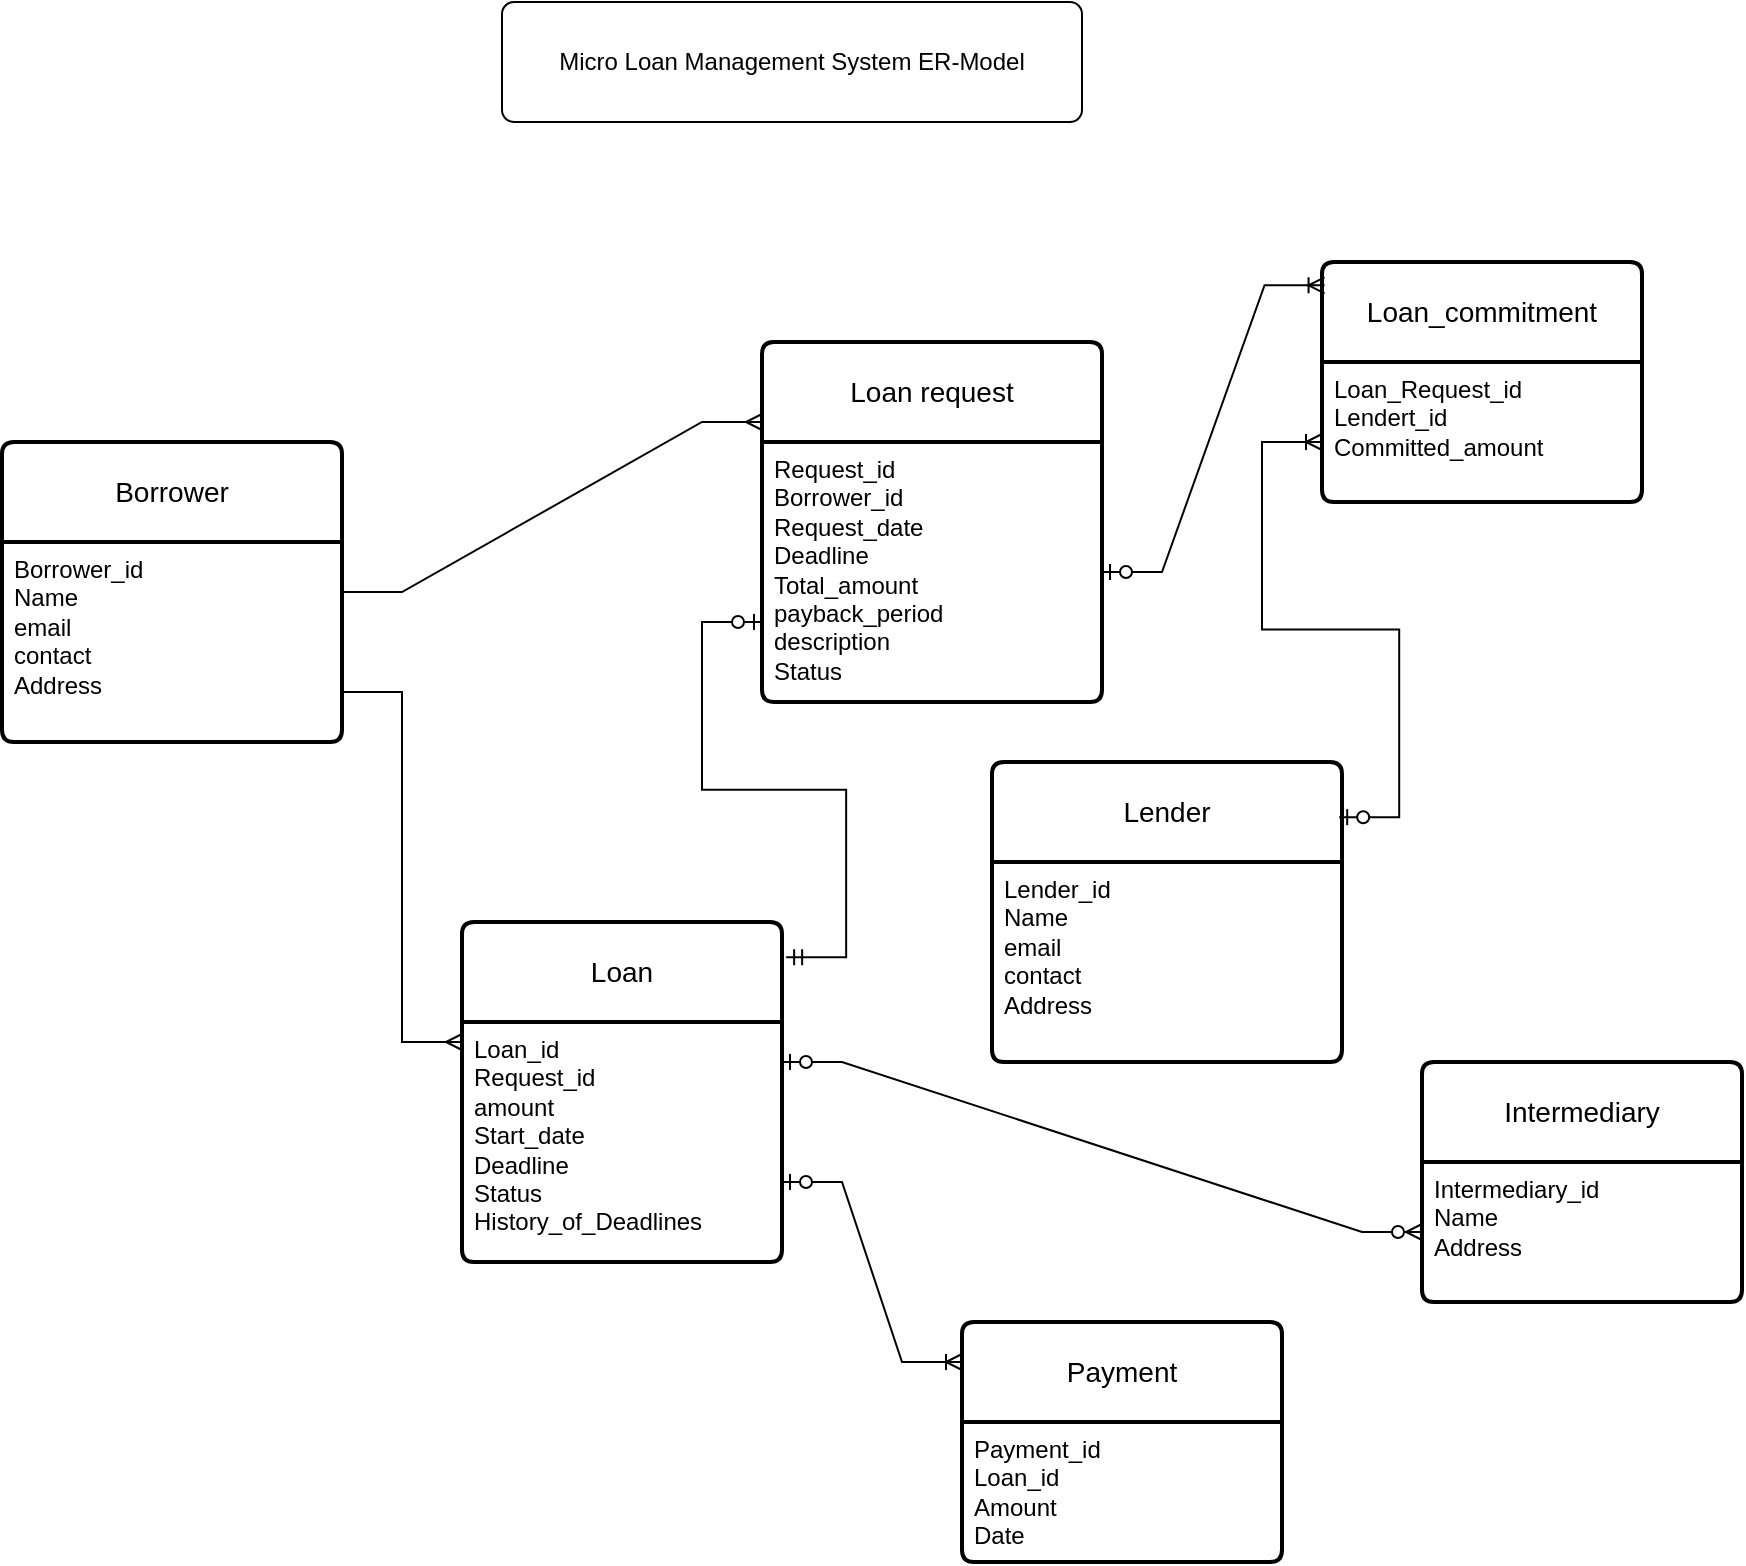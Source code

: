 <mxfile version="23.0.2" type="device">
  <diagram name="Page-1" id="42JG2uiLYSWkQKhwqgOj">
    <mxGraphModel dx="780" dy="1644" grid="1" gridSize="10" guides="1" tooltips="1" connect="1" arrows="1" fold="1" page="1" pageScale="1" pageWidth="850" pageHeight="1100" math="0" shadow="0">
      <root>
        <mxCell id="0" />
        <mxCell id="1" parent="0" />
        <mxCell id="Hx-goHUTfOMisYaT-jI6-2" value="Intermediary" style="swimlane;childLayout=stackLayout;horizontal=1;startSize=50;horizontalStack=0;rounded=1;fontSize=14;fontStyle=0;strokeWidth=2;resizeParent=0;resizeLast=1;shadow=0;dashed=0;align=center;arcSize=4;whiteSpace=wrap;html=1;" parent="1" vertex="1">
          <mxGeometry x="880" y="-570" width="160" height="120" as="geometry" />
        </mxCell>
        <mxCell id="Hx-goHUTfOMisYaT-jI6-3" value="Intermediary_id&lt;br&gt;Name&lt;br&gt;Address" style="align=left;strokeColor=none;fillColor=none;spacingLeft=4;fontSize=12;verticalAlign=top;resizable=0;rotatable=0;part=1;html=1;" parent="Hx-goHUTfOMisYaT-jI6-2" vertex="1">
          <mxGeometry y="50" width="160" height="70" as="geometry" />
        </mxCell>
        <mxCell id="Hx-goHUTfOMisYaT-jI6-4" value="Lender" style="swimlane;childLayout=stackLayout;horizontal=1;startSize=50;horizontalStack=0;rounded=1;fontSize=14;fontStyle=0;strokeWidth=2;resizeParent=0;resizeLast=1;shadow=0;dashed=0;align=center;arcSize=4;whiteSpace=wrap;html=1;" parent="1" vertex="1">
          <mxGeometry x="665" y="-720" width="175" height="150" as="geometry" />
        </mxCell>
        <mxCell id="Hx-goHUTfOMisYaT-jI6-5" value="Lender_id&lt;br&gt;Name&lt;br&gt;email&lt;br&gt;contact&lt;br&gt;Address" style="align=left;strokeColor=none;fillColor=none;spacingLeft=4;fontSize=12;verticalAlign=top;resizable=0;rotatable=0;part=1;html=1;" parent="Hx-goHUTfOMisYaT-jI6-4" vertex="1">
          <mxGeometry y="50" width="175" height="100" as="geometry" />
        </mxCell>
        <mxCell id="Hx-goHUTfOMisYaT-jI6-8" value="Loan" style="swimlane;childLayout=stackLayout;horizontal=1;startSize=50;horizontalStack=0;rounded=1;fontSize=14;fontStyle=0;strokeWidth=2;resizeParent=0;resizeLast=1;shadow=0;dashed=0;align=center;arcSize=4;whiteSpace=wrap;html=1;" parent="1" vertex="1">
          <mxGeometry x="400" y="-640" width="160" height="170" as="geometry" />
        </mxCell>
        <mxCell id="Hx-goHUTfOMisYaT-jI6-9" value="Loan_id&lt;br&gt;Request_id&lt;br&gt;amount&lt;br&gt;Start_date&lt;br&gt;Deadline&lt;br&gt;Status&lt;br&gt;History_of_Deadlines" style="align=left;strokeColor=none;fillColor=none;spacingLeft=4;fontSize=12;verticalAlign=top;resizable=0;rotatable=0;part=1;html=1;" parent="Hx-goHUTfOMisYaT-jI6-8" vertex="1">
          <mxGeometry y="50" width="160" height="120" as="geometry" />
        </mxCell>
        <mxCell id="Hx-goHUTfOMisYaT-jI6-10" value="Payment" style="swimlane;childLayout=stackLayout;horizontal=1;startSize=50;horizontalStack=0;rounded=1;fontSize=14;fontStyle=0;strokeWidth=2;resizeParent=0;resizeLast=1;shadow=0;dashed=0;align=center;arcSize=4;whiteSpace=wrap;html=1;" parent="1" vertex="1">
          <mxGeometry x="650" y="-440" width="160" height="120" as="geometry" />
        </mxCell>
        <mxCell id="Hx-goHUTfOMisYaT-jI6-11" value="Payment_id&lt;br&gt;Loan_id&lt;br&gt;Amount&lt;br&gt;Date" style="align=left;strokeColor=none;fillColor=none;spacingLeft=4;fontSize=12;verticalAlign=top;resizable=0;rotatable=0;part=1;html=1;" parent="Hx-goHUTfOMisYaT-jI6-10" vertex="1">
          <mxGeometry y="50" width="160" height="70" as="geometry" />
        </mxCell>
        <mxCell id="Hx-goHUTfOMisYaT-jI6-13" value="Loan request" style="swimlane;childLayout=stackLayout;horizontal=1;startSize=50;horizontalStack=0;rounded=1;fontSize=14;fontStyle=0;strokeWidth=2;resizeParent=0;resizeLast=1;shadow=0;dashed=0;align=center;arcSize=4;whiteSpace=wrap;html=1;" parent="1" vertex="1">
          <mxGeometry x="550" y="-930" width="170" height="180" as="geometry" />
        </mxCell>
        <mxCell id="Hx-goHUTfOMisYaT-jI6-14" value="Request_id&lt;br&gt;Borrower_id&lt;br&gt;Request_date&lt;br&gt;Deadline&lt;br&gt;Total_amount&lt;br&gt;payback_period&lt;br&gt;description&lt;br&gt;Status" style="align=left;strokeColor=none;fillColor=none;spacingLeft=4;fontSize=12;verticalAlign=top;resizable=0;rotatable=0;part=1;html=1;" parent="Hx-goHUTfOMisYaT-jI6-13" vertex="1">
          <mxGeometry y="50" width="170" height="130" as="geometry" />
        </mxCell>
        <mxCell id="Hx-goHUTfOMisYaT-jI6-20" value="Borrower" style="swimlane;childLayout=stackLayout;horizontal=1;startSize=50;horizontalStack=0;rounded=1;fontSize=14;fontStyle=0;strokeWidth=2;resizeParent=0;resizeLast=1;shadow=0;dashed=0;align=center;arcSize=4;whiteSpace=wrap;html=1;" parent="1" vertex="1">
          <mxGeometry x="170" y="-880" width="170" height="150" as="geometry" />
        </mxCell>
        <mxCell id="Hx-goHUTfOMisYaT-jI6-21" value="Borrower_id&lt;br&gt;Name&lt;br&gt;email&lt;br&gt;contact&lt;br&gt;Address" style="align=left;strokeColor=none;fillColor=none;spacingLeft=4;fontSize=12;verticalAlign=top;resizable=0;rotatable=0;part=1;html=1;" parent="Hx-goHUTfOMisYaT-jI6-20" vertex="1">
          <mxGeometry y="50" width="170" height="100" as="geometry" />
        </mxCell>
        <mxCell id="Hx-goHUTfOMisYaT-jI6-26" value="" style="edgeStyle=entityRelationEdgeStyle;fontSize=12;html=1;endArrow=ERmany;rounded=0;exitX=1;exitY=0.75;exitDx=0;exitDy=0;" parent="1" source="Hx-goHUTfOMisYaT-jI6-21" edge="1">
          <mxGeometry width="100" height="100" relative="1" as="geometry">
            <mxPoint x="300" y="-480" as="sourcePoint" />
            <mxPoint x="400" y="-580" as="targetPoint" />
          </mxGeometry>
        </mxCell>
        <mxCell id="Hx-goHUTfOMisYaT-jI6-27" value="" style="edgeStyle=entityRelationEdgeStyle;fontSize=12;html=1;endArrow=ERmany;rounded=0;exitX=1;exitY=0.25;exitDx=0;exitDy=0;" parent="1" source="Hx-goHUTfOMisYaT-jI6-21" edge="1">
          <mxGeometry width="100" height="100" relative="1" as="geometry">
            <mxPoint x="450" y="-790" as="sourcePoint" />
            <mxPoint x="550" y="-890" as="targetPoint" />
          </mxGeometry>
        </mxCell>
        <mxCell id="Hx-goHUTfOMisYaT-jI6-28" value="" style="edgeStyle=entityRelationEdgeStyle;fontSize=12;html=1;endArrow=ERzeroToOne;startArrow=ERmandOne;rounded=0;exitX=1.013;exitY=0.104;exitDx=0;exitDy=0;exitPerimeter=0;" parent="1" source="Hx-goHUTfOMisYaT-jI6-8" edge="1">
          <mxGeometry width="100" height="100" relative="1" as="geometry">
            <mxPoint x="450" y="-690" as="sourcePoint" />
            <mxPoint x="550" y="-790" as="targetPoint" />
            <Array as="points">
              <mxPoint x="490" y="-830" />
            </Array>
          </mxGeometry>
        </mxCell>
        <mxCell id="Hx-goHUTfOMisYaT-jI6-29" value="" style="edgeStyle=entityRelationEdgeStyle;fontSize=12;html=1;endArrow=ERzeroToMany;startArrow=ERzeroToOne;rounded=0;" parent="1" target="Hx-goHUTfOMisYaT-jI6-3" edge="1">
          <mxGeometry width="100" height="100" relative="1" as="geometry">
            <mxPoint x="560" y="-570" as="sourcePoint" />
            <mxPoint x="880" y="-510" as="targetPoint" />
          </mxGeometry>
        </mxCell>
        <mxCell id="Hx-goHUTfOMisYaT-jI6-30" value="" style="edgeStyle=entityRelationEdgeStyle;fontSize=12;html=1;endArrow=ERoneToMany;startArrow=ERzeroToOne;rounded=0;" parent="1" edge="1">
          <mxGeometry width="100" height="100" relative="1" as="geometry">
            <mxPoint x="560" y="-510" as="sourcePoint" />
            <mxPoint x="650" y="-420" as="targetPoint" />
          </mxGeometry>
        </mxCell>
        <mxCell id="Hx-goHUTfOMisYaT-jI6-31" value="Loan_commitment" style="swimlane;childLayout=stackLayout;horizontal=1;startSize=50;horizontalStack=0;rounded=1;fontSize=14;fontStyle=0;strokeWidth=2;resizeParent=0;resizeLast=1;shadow=0;dashed=0;align=center;arcSize=4;whiteSpace=wrap;html=1;" parent="1" vertex="1">
          <mxGeometry x="830" y="-970" width="160" height="120" as="geometry" />
        </mxCell>
        <mxCell id="Hx-goHUTfOMisYaT-jI6-32" value="Loan_Request_id&lt;br&gt;Lendert_id&lt;br&gt;Committed_amount" style="align=left;strokeColor=none;fillColor=none;spacingLeft=4;fontSize=12;verticalAlign=top;resizable=0;rotatable=0;part=1;html=1;" parent="Hx-goHUTfOMisYaT-jI6-31" vertex="1">
          <mxGeometry y="50" width="160" height="70" as="geometry" />
        </mxCell>
        <mxCell id="Hx-goHUTfOMisYaT-jI6-33" value="" style="edgeStyle=entityRelationEdgeStyle;fontSize=12;html=1;endArrow=ERoneToMany;startArrow=ERzeroToOne;rounded=0;entryX=0.008;entryY=0.097;entryDx=0;entryDy=0;entryPerimeter=0;" parent="1" source="Hx-goHUTfOMisYaT-jI6-14" target="Hx-goHUTfOMisYaT-jI6-31" edge="1">
          <mxGeometry width="100" height="100" relative="1" as="geometry">
            <mxPoint x="740" y="-770" as="sourcePoint" />
            <mxPoint x="840" y="-870" as="targetPoint" />
          </mxGeometry>
        </mxCell>
        <mxCell id="Hx-goHUTfOMisYaT-jI6-36" value="" style="edgeStyle=entityRelationEdgeStyle;fontSize=12;html=1;endArrow=ERoneToMany;startArrow=ERzeroToOne;rounded=0;exitX=0.992;exitY=0.184;exitDx=0;exitDy=0;exitPerimeter=0;" parent="1" source="Hx-goHUTfOMisYaT-jI6-4" edge="1">
          <mxGeometry width="100" height="100" relative="1" as="geometry">
            <mxPoint x="830" y="-700" as="sourcePoint" />
            <mxPoint x="830" y="-880" as="targetPoint" />
            <Array as="points">
              <mxPoint x="850" y="-890" />
            </Array>
          </mxGeometry>
        </mxCell>
        <mxCell id="Hx-goHUTfOMisYaT-jI6-37" value="Micro Loan Management System ER-Model" style="rounded=1;arcSize=10;whiteSpace=wrap;html=1;align=center;" parent="1" vertex="1">
          <mxGeometry x="420" y="-1100" width="290" height="60" as="geometry" />
        </mxCell>
      </root>
    </mxGraphModel>
  </diagram>
</mxfile>

